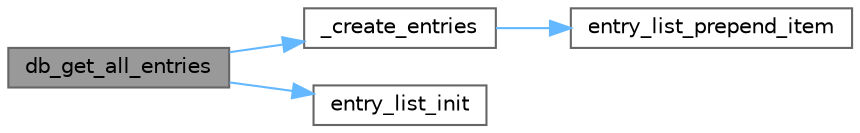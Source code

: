 digraph "db_get_all_entries"
{
 // LATEX_PDF_SIZE
  bgcolor="transparent";
  edge [fontname=Helvetica,fontsize=10,labelfontname=Helvetica,labelfontsize=10];
  node [fontname=Helvetica,fontsize=10,shape=box,height=0.2,width=0.4];
  rankdir="LR";
  Node1 [id="Node000001",label="db_get_all_entries",height=0.2,width=0.4,color="gray40", fillcolor="grey60", style="filled", fontcolor="black",tooltip="Retrieves all entries from the database without password."];
  Node1 -> Node2 [id="edge1_Node000001_Node000002",color="steelblue1",style="solid",tooltip=" "];
  Node2 [id="Node000002",label="_create_entries",height=0.2,width=0.4,color="grey40", fillcolor="white", style="filled",URL="$db__manager_8c.html#af4cb9f20d8f5ae0dd4d3188741f0497f",tooltip=" "];
  Node2 -> Node3 [id="edge2_Node000002_Node000003",color="steelblue1",style="solid",tooltip=" "];
  Node3 [id="Node000003",label="entry_list_prepend_item",height=0.2,width=0.4,color="grey40", fillcolor="white", style="filled",URL="$entry_8c.html#a28161f068a34bf7210e44b835aa8bd10",tooltip="Prepends an entry to the list."];
  Node1 -> Node4 [id="edge3_Node000001_Node000004",color="steelblue1",style="solid",tooltip=" "];
  Node4 [id="Node000004",label="entry_list_init",height=0.2,width=0.4,color="grey40", fillcolor="white", style="filled",URL="$entry_8c.html#ab3592f3c949af954b6d77702183052dc",tooltip="Initializes an entry list."];
}
